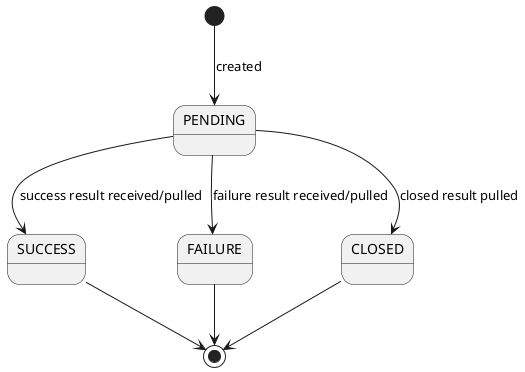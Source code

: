 @startuml
[*] --> PENDING : created
PENDING --> SUCCESS : success result received/pulled
PENDING --> FAILURE : failure result received/pulled
PENDING --> CLOSED : closed result pulled
SUCCESS --> [*]
FAILURE --> [*]
CLOSED --> [*]
@enduml